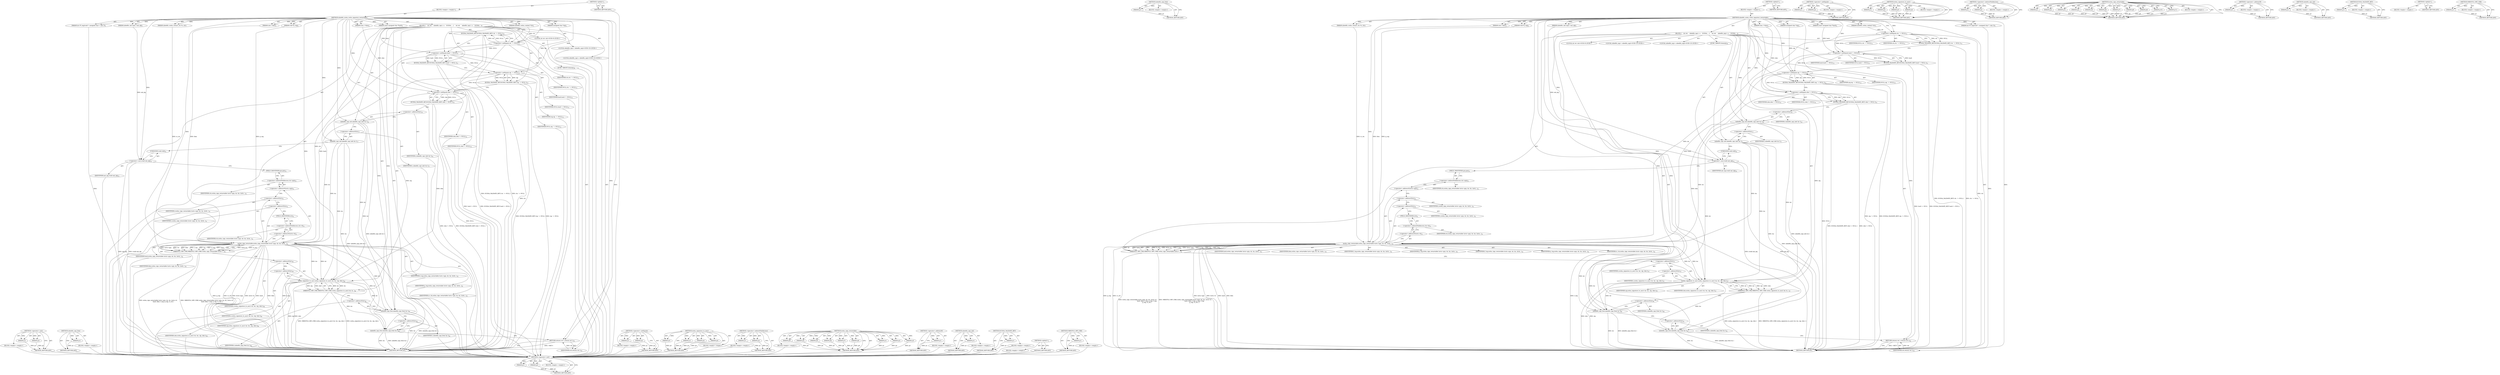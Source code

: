 digraph "MBEDTLS_MPI_CHK" {
vulnerable_133 [label=<(METHOD,&lt;operator&gt;.cast)>];
vulnerable_134 [label=<(PARAM,p1)>];
vulnerable_135 [label=<(PARAM,p2)>];
vulnerable_136 [label=<(BLOCK,&lt;empty&gt;,&lt;empty&gt;)>];
vulnerable_137 [label=<(METHOD_RETURN,ANY)>];
vulnerable_166 [label=<(METHOD,mbedtls_mpi_free)>];
vulnerable_167 [label=<(PARAM,p1)>];
vulnerable_168 [label=<(BLOCK,&lt;empty&gt;,&lt;empty&gt;)>];
vulnerable_169 [label=<(METHOD_RETURN,ANY)>];
vulnerable_6 [label=<(METHOD,&lt;global&gt;)<SUB>1</SUB>>];
vulnerable_7 [label=<(BLOCK,&lt;empty&gt;,&lt;empty&gt;)<SUB>1</SUB>>];
vulnerable_8 [label=<(METHOD,mbedtls_ecdsa_write_signature_restartable)<SUB>1</SUB>>];
vulnerable_9 [label=<(PARAM,mbedtls_ecdsa_context *ctx)<SUB>1</SUB>>];
vulnerable_10 [label=<(PARAM,mbedtls_md_type_t md_alg)<SUB>2</SUB>>];
vulnerable_11 [label=<(PARAM,const unsigned char *hash)<SUB>3</SUB>>];
vulnerable_12 [label=<(PARAM,size_t hlen)<SUB>3</SUB>>];
vulnerable_13 [label=<(PARAM,unsigned char *sig)<SUB>4</SUB>>];
vulnerable_14 [label=<(PARAM,size_t *slen)<SUB>4</SUB>>];
vulnerable_15 [label=<(PARAM,int (*f_rng)(void *, unsigned char *, size_t))<SUB>5</SUB>>];
vulnerable_16 [label=<(PARAM,void *p_rng)<SUB>6</SUB>>];
vulnerable_17 [label=<(PARAM,mbedtls_ecdsa_restart_ctx *rs_ctx)<SUB>7</SUB>>];
vulnerable_18 [label=<(BLOCK,{
    int ret;
    mbedtls_mpi r, s;
    ECDSA_...,{
    int ret;
    mbedtls_mpi r, s;
    ECDSA_...)<SUB>8</SUB>>];
vulnerable_19 [label="<(LOCAL,int ret: int)<SUB>9</SUB>>"];
vulnerable_20 [label="<(LOCAL,mbedtls_mpi r: mbedtls_mpi)<SUB>10</SUB>>"];
vulnerable_21 [label="<(LOCAL,mbedtls_mpi s: mbedtls_mpi)<SUB>10</SUB>>"];
vulnerable_22 [label=<(ECDSA_VALIDATE_RET,ECDSA_VALIDATE_RET( ctx  != NULL ))<SUB>11</SUB>>];
vulnerable_23 [label=<(&lt;operator&gt;.notEquals,ctx  != NULL)<SUB>11</SUB>>];
vulnerable_24 [label=<(IDENTIFIER,ctx,ctx  != NULL)<SUB>11</SUB>>];
vulnerable_25 [label=<(IDENTIFIER,NULL,ctx  != NULL)<SUB>11</SUB>>];
vulnerable_26 [label=<(ECDSA_VALIDATE_RET,ECDSA_VALIDATE_RET( hash != NULL ))<SUB>12</SUB>>];
vulnerable_27 [label=<(&lt;operator&gt;.notEquals,hash != NULL)<SUB>12</SUB>>];
vulnerable_28 [label=<(IDENTIFIER,hash,hash != NULL)<SUB>12</SUB>>];
vulnerable_29 [label=<(IDENTIFIER,NULL,hash != NULL)<SUB>12</SUB>>];
vulnerable_30 [label=<(ECDSA_VALIDATE_RET,ECDSA_VALIDATE_RET( sig  != NULL ))<SUB>13</SUB>>];
vulnerable_31 [label=<(&lt;operator&gt;.notEquals,sig  != NULL)<SUB>13</SUB>>];
vulnerable_32 [label=<(IDENTIFIER,sig,sig  != NULL)<SUB>13</SUB>>];
vulnerable_33 [label=<(IDENTIFIER,NULL,sig  != NULL)<SUB>13</SUB>>];
vulnerable_34 [label=<(ECDSA_VALIDATE_RET,ECDSA_VALIDATE_RET( slen != NULL ))<SUB>14</SUB>>];
vulnerable_35 [label=<(&lt;operator&gt;.notEquals,slen != NULL)<SUB>14</SUB>>];
vulnerable_36 [label=<(IDENTIFIER,slen,slen != NULL)<SUB>14</SUB>>];
vulnerable_37 [label=<(IDENTIFIER,NULL,slen != NULL)<SUB>14</SUB>>];
vulnerable_38 [label=<(mbedtls_mpi_init,mbedtls_mpi_init( &amp;r ))<SUB>16</SUB>>];
vulnerable_39 [label=<(&lt;operator&gt;.addressOf,&amp;r)<SUB>16</SUB>>];
vulnerable_40 [label=<(IDENTIFIER,r,mbedtls_mpi_init( &amp;r ))<SUB>16</SUB>>];
vulnerable_41 [label=<(mbedtls_mpi_init,mbedtls_mpi_init( &amp;s ))<SUB>17</SUB>>];
vulnerable_42 [label=<(&lt;operator&gt;.addressOf,&amp;s)<SUB>17</SUB>>];
vulnerable_43 [label=<(IDENTIFIER,s,mbedtls_mpi_init( &amp;s ))<SUB>17</SUB>>];
vulnerable_44 [label=<(&lt;operator&gt;.cast,(void) md_alg)<SUB>25</SUB>>];
vulnerable_45 [label=<(UNKNOWN,void,void)<SUB>25</SUB>>];
vulnerable_46 [label=<(IDENTIFIER,md_alg,(void) md_alg)<SUB>25</SUB>>];
vulnerable_47 [label=<(MBEDTLS_MPI_CHK,MBEDTLS_MPI_CHK( ecdsa_sign_restartable( &amp;ctx-&gt;...)<SUB>31</SUB>>];
vulnerable_48 [label=<(ecdsa_sign_restartable,ecdsa_sign_restartable( &amp;ctx-&gt;grp, &amp;r, &amp;s, &amp;ctx...)<SUB>31</SUB>>];
vulnerable_49 [label=<(&lt;operator&gt;.addressOf,&amp;ctx-&gt;grp)<SUB>31</SUB>>];
vulnerable_50 [label=<(&lt;operator&gt;.indirectFieldAccess,ctx-&gt;grp)<SUB>31</SUB>>];
vulnerable_51 [label=<(IDENTIFIER,ctx,ecdsa_sign_restartable( &amp;ctx-&gt;grp, &amp;r, &amp;s, &amp;ctx...)<SUB>31</SUB>>];
vulnerable_52 [label=<(FIELD_IDENTIFIER,grp,grp)<SUB>31</SUB>>];
vulnerable_53 [label=<(&lt;operator&gt;.addressOf,&amp;r)<SUB>31</SUB>>];
vulnerable_54 [label=<(IDENTIFIER,r,ecdsa_sign_restartable( &amp;ctx-&gt;grp, &amp;r, &amp;s, &amp;ctx...)<SUB>31</SUB>>];
vulnerable_55 [label=<(&lt;operator&gt;.addressOf,&amp;s)<SUB>31</SUB>>];
vulnerable_56 [label=<(IDENTIFIER,s,ecdsa_sign_restartable( &amp;ctx-&gt;grp, &amp;r, &amp;s, &amp;ctx...)<SUB>31</SUB>>];
vulnerable_57 [label=<(&lt;operator&gt;.addressOf,&amp;ctx-&gt;d)<SUB>31</SUB>>];
vulnerable_58 [label=<(&lt;operator&gt;.indirectFieldAccess,ctx-&gt;d)<SUB>31</SUB>>];
vulnerable_59 [label=<(IDENTIFIER,ctx,ecdsa_sign_restartable( &amp;ctx-&gt;grp, &amp;r, &amp;s, &amp;ctx...)<SUB>31</SUB>>];
vulnerable_60 [label=<(FIELD_IDENTIFIER,d,d)<SUB>31</SUB>>];
vulnerable_61 [label=<(IDENTIFIER,hash,ecdsa_sign_restartable( &amp;ctx-&gt;grp, &amp;r, &amp;s, &amp;ctx...)<SUB>32</SUB>>];
vulnerable_62 [label=<(IDENTIFIER,hlen,ecdsa_sign_restartable( &amp;ctx-&gt;grp, &amp;r, &amp;s, &amp;ctx...)<SUB>32</SUB>>];
vulnerable_63 [label=<(IDENTIFIER,f_rng,ecdsa_sign_restartable( &amp;ctx-&gt;grp, &amp;r, &amp;s, &amp;ctx...)<SUB>32</SUB>>];
vulnerable_64 [label=<(IDENTIFIER,p_rng,ecdsa_sign_restartable( &amp;ctx-&gt;grp, &amp;r, &amp;s, &amp;ctx...)<SUB>32</SUB>>];
vulnerable_65 [label=<(IDENTIFIER,rs_ctx,ecdsa_sign_restartable( &amp;ctx-&gt;grp, &amp;r, &amp;s, &amp;ctx...)<SUB>32</SUB>>];
vulnerable_66 [label=<(MBEDTLS_MPI_CHK,MBEDTLS_MPI_CHK( ecdsa_signature_to_asn1( &amp;r, &amp;...)<SUB>36</SUB>>];
vulnerable_67 [label=<(ecdsa_signature_to_asn1,ecdsa_signature_to_asn1( &amp;r, &amp;s, sig, slen ))<SUB>36</SUB>>];
vulnerable_68 [label=<(&lt;operator&gt;.addressOf,&amp;r)<SUB>36</SUB>>];
vulnerable_69 [label=<(IDENTIFIER,r,ecdsa_signature_to_asn1( &amp;r, &amp;s, sig, slen ))<SUB>36</SUB>>];
vulnerable_70 [label=<(&lt;operator&gt;.addressOf,&amp;s)<SUB>36</SUB>>];
vulnerable_71 [label=<(IDENTIFIER,s,ecdsa_signature_to_asn1( &amp;r, &amp;s, sig, slen ))<SUB>36</SUB>>];
vulnerable_72 [label=<(IDENTIFIER,sig,ecdsa_signature_to_asn1( &amp;r, &amp;s, sig, slen ))<SUB>36</SUB>>];
vulnerable_73 [label=<(IDENTIFIER,slen,ecdsa_signature_to_asn1( &amp;r, &amp;s, sig, slen ))<SUB>36</SUB>>];
vulnerable_74 [label=<(JUMP_TARGET,cleanup)<SUB>38</SUB>>];
vulnerable_75 [label=<(mbedtls_mpi_free,mbedtls_mpi_free( &amp;r ))<SUB>39</SUB>>];
vulnerable_76 [label=<(&lt;operator&gt;.addressOf,&amp;r)<SUB>39</SUB>>];
vulnerable_77 [label=<(IDENTIFIER,r,mbedtls_mpi_free( &amp;r ))<SUB>39</SUB>>];
vulnerable_78 [label=<(mbedtls_mpi_free,mbedtls_mpi_free( &amp;s ))<SUB>40</SUB>>];
vulnerable_79 [label=<(&lt;operator&gt;.addressOf,&amp;s)<SUB>40</SUB>>];
vulnerable_80 [label=<(IDENTIFIER,s,mbedtls_mpi_free( &amp;s ))<SUB>40</SUB>>];
vulnerable_81 [label=<(RETURN,return( ret );,return( ret );)<SUB>42</SUB>>];
vulnerable_82 [label=<(IDENTIFIER,ret,return( ret );)<SUB>42</SUB>>];
vulnerable_83 [label=<(METHOD_RETURN,int)<SUB>1</SUB>>];
vulnerable_85 [label=<(METHOD_RETURN,ANY)<SUB>1</SUB>>];
vulnerable_120 [label=<(METHOD,&lt;operator&gt;.notEquals)>];
vulnerable_121 [label=<(PARAM,p1)>];
vulnerable_122 [label=<(PARAM,p2)>];
vulnerable_123 [label=<(BLOCK,&lt;empty&gt;,&lt;empty&gt;)>];
vulnerable_124 [label=<(METHOD_RETURN,ANY)>];
vulnerable_159 [label=<(METHOD,ecdsa_signature_to_asn1)>];
vulnerable_160 [label=<(PARAM,p1)>];
vulnerable_161 [label=<(PARAM,p2)>];
vulnerable_162 [label=<(PARAM,p3)>];
vulnerable_163 [label=<(PARAM,p4)>];
vulnerable_164 [label=<(BLOCK,&lt;empty&gt;,&lt;empty&gt;)>];
vulnerable_165 [label=<(METHOD_RETURN,ANY)>];
vulnerable_154 [label=<(METHOD,&lt;operator&gt;.indirectFieldAccess)>];
vulnerable_155 [label=<(PARAM,p1)>];
vulnerable_156 [label=<(PARAM,p2)>];
vulnerable_157 [label=<(BLOCK,&lt;empty&gt;,&lt;empty&gt;)>];
vulnerable_158 [label=<(METHOD_RETURN,ANY)>];
vulnerable_142 [label=<(METHOD,ecdsa_sign_restartable)>];
vulnerable_143 [label=<(PARAM,p1)>];
vulnerable_144 [label=<(PARAM,p2)>];
vulnerable_145 [label=<(PARAM,p3)>];
vulnerable_146 [label=<(PARAM,p4)>];
vulnerable_147 [label=<(PARAM,p5)>];
vulnerable_148 [label=<(PARAM,p6)>];
vulnerable_149 [label=<(PARAM,p7)>];
vulnerable_150 [label=<(PARAM,p8)>];
vulnerable_151 [label=<(PARAM,p9)>];
vulnerable_152 [label=<(BLOCK,&lt;empty&gt;,&lt;empty&gt;)>];
vulnerable_153 [label=<(METHOD_RETURN,ANY)>];
vulnerable_129 [label=<(METHOD,&lt;operator&gt;.addressOf)>];
vulnerable_130 [label=<(PARAM,p1)>];
vulnerable_131 [label=<(BLOCK,&lt;empty&gt;,&lt;empty&gt;)>];
vulnerable_132 [label=<(METHOD_RETURN,ANY)>];
vulnerable_125 [label=<(METHOD,mbedtls_mpi_init)>];
vulnerable_126 [label=<(PARAM,p1)>];
vulnerable_127 [label=<(BLOCK,&lt;empty&gt;,&lt;empty&gt;)>];
vulnerable_128 [label=<(METHOD_RETURN,ANY)>];
vulnerable_116 [label=<(METHOD,ECDSA_VALIDATE_RET)>];
vulnerable_117 [label=<(PARAM,p1)>];
vulnerable_118 [label=<(BLOCK,&lt;empty&gt;,&lt;empty&gt;)>];
vulnerable_119 [label=<(METHOD_RETURN,ANY)>];
vulnerable_110 [label=<(METHOD,&lt;global&gt;)<SUB>1</SUB>>];
vulnerable_111 [label=<(BLOCK,&lt;empty&gt;,&lt;empty&gt;)>];
vulnerable_112 [label=<(METHOD_RETURN,ANY)>];
vulnerable_138 [label=<(METHOD,MBEDTLS_MPI_CHK)>];
vulnerable_139 [label=<(PARAM,p1)>];
vulnerable_140 [label=<(BLOCK,&lt;empty&gt;,&lt;empty&gt;)>];
vulnerable_141 [label=<(METHOD_RETURN,ANY)>];
fixed_135 [label=<(METHOD,&lt;operator&gt;.cast)>];
fixed_136 [label=<(PARAM,p1)>];
fixed_137 [label=<(PARAM,p2)>];
fixed_138 [label=<(BLOCK,&lt;empty&gt;,&lt;empty&gt;)>];
fixed_139 [label=<(METHOD_RETURN,ANY)>];
fixed_170 [label=<(METHOD,mbedtls_mpi_free)>];
fixed_171 [label=<(PARAM,p1)>];
fixed_172 [label=<(BLOCK,&lt;empty&gt;,&lt;empty&gt;)>];
fixed_173 [label=<(METHOD_RETURN,ANY)>];
fixed_6 [label=<(METHOD,&lt;global&gt;)<SUB>1</SUB>>];
fixed_7 [label=<(BLOCK,&lt;empty&gt;,&lt;empty&gt;)<SUB>1</SUB>>];
fixed_8 [label=<(METHOD,mbedtls_ecdsa_write_signature_restartable)<SUB>1</SUB>>];
fixed_9 [label=<(PARAM,mbedtls_ecdsa_context *ctx)<SUB>1</SUB>>];
fixed_10 [label=<(PARAM,mbedtls_md_type_t md_alg)<SUB>2</SUB>>];
fixed_11 [label=<(PARAM,const unsigned char *hash)<SUB>3</SUB>>];
fixed_12 [label=<(PARAM,size_t hlen)<SUB>3</SUB>>];
fixed_13 [label=<(PARAM,unsigned char *sig)<SUB>4</SUB>>];
fixed_14 [label=<(PARAM,size_t *slen)<SUB>4</SUB>>];
fixed_15 [label=<(PARAM,int (*f_rng)(void *, unsigned char *, size_t))<SUB>5</SUB>>];
fixed_16 [label=<(PARAM,void *p_rng)<SUB>6</SUB>>];
fixed_17 [label=<(PARAM,mbedtls_ecdsa_restart_ctx *rs_ctx)<SUB>7</SUB>>];
fixed_18 [label=<(BLOCK,{
    int ret;
    mbedtls_mpi r, s;
    ECDSA_...,{
    int ret;
    mbedtls_mpi r, s;
    ECDSA_...)<SUB>8</SUB>>];
fixed_19 [label="<(LOCAL,int ret: int)<SUB>9</SUB>>"];
fixed_20 [label="<(LOCAL,mbedtls_mpi r: mbedtls_mpi)<SUB>10</SUB>>"];
fixed_21 [label="<(LOCAL,mbedtls_mpi s: mbedtls_mpi)<SUB>10</SUB>>"];
fixed_22 [label=<(ECDSA_VALIDATE_RET,ECDSA_VALIDATE_RET( ctx  != NULL ))<SUB>11</SUB>>];
fixed_23 [label=<(&lt;operator&gt;.notEquals,ctx  != NULL)<SUB>11</SUB>>];
fixed_24 [label=<(IDENTIFIER,ctx,ctx  != NULL)<SUB>11</SUB>>];
fixed_25 [label=<(IDENTIFIER,NULL,ctx  != NULL)<SUB>11</SUB>>];
fixed_26 [label=<(ECDSA_VALIDATE_RET,ECDSA_VALIDATE_RET( hash != NULL ))<SUB>12</SUB>>];
fixed_27 [label=<(&lt;operator&gt;.notEquals,hash != NULL)<SUB>12</SUB>>];
fixed_28 [label=<(IDENTIFIER,hash,hash != NULL)<SUB>12</SUB>>];
fixed_29 [label=<(IDENTIFIER,NULL,hash != NULL)<SUB>12</SUB>>];
fixed_30 [label=<(ECDSA_VALIDATE_RET,ECDSA_VALIDATE_RET( sig  != NULL ))<SUB>13</SUB>>];
fixed_31 [label=<(&lt;operator&gt;.notEquals,sig  != NULL)<SUB>13</SUB>>];
fixed_32 [label=<(IDENTIFIER,sig,sig  != NULL)<SUB>13</SUB>>];
fixed_33 [label=<(IDENTIFIER,NULL,sig  != NULL)<SUB>13</SUB>>];
fixed_34 [label=<(ECDSA_VALIDATE_RET,ECDSA_VALIDATE_RET( slen != NULL ))<SUB>14</SUB>>];
fixed_35 [label=<(&lt;operator&gt;.notEquals,slen != NULL)<SUB>14</SUB>>];
fixed_36 [label=<(IDENTIFIER,slen,slen != NULL)<SUB>14</SUB>>];
fixed_37 [label=<(IDENTIFIER,NULL,slen != NULL)<SUB>14</SUB>>];
fixed_38 [label=<(mbedtls_mpi_init,mbedtls_mpi_init( &amp;r ))<SUB>16</SUB>>];
fixed_39 [label=<(&lt;operator&gt;.addressOf,&amp;r)<SUB>16</SUB>>];
fixed_40 [label=<(IDENTIFIER,r,mbedtls_mpi_init( &amp;r ))<SUB>16</SUB>>];
fixed_41 [label=<(mbedtls_mpi_init,mbedtls_mpi_init( &amp;s ))<SUB>17</SUB>>];
fixed_42 [label=<(&lt;operator&gt;.addressOf,&amp;s)<SUB>17</SUB>>];
fixed_43 [label=<(IDENTIFIER,s,mbedtls_mpi_init( &amp;s ))<SUB>17</SUB>>];
fixed_44 [label=<(&lt;operator&gt;.cast,(void) md_alg)<SUB>24</SUB>>];
fixed_45 [label=<(UNKNOWN,void,void)<SUB>24</SUB>>];
fixed_46 [label=<(IDENTIFIER,md_alg,(void) md_alg)<SUB>24</SUB>>];
fixed_47 [label=<(MBEDTLS_MPI_CHK,MBEDTLS_MPI_CHK( ecdsa_sign_restartable( &amp;ctx-&gt;...)<SUB>31</SUB>>];
fixed_48 [label=<(ecdsa_sign_restartable,ecdsa_sign_restartable( &amp;ctx-&gt;grp, &amp;r, &amp;s, &amp;ctx...)<SUB>31</SUB>>];
fixed_49 [label=<(&lt;operator&gt;.addressOf,&amp;ctx-&gt;grp)<SUB>31</SUB>>];
fixed_50 [label=<(&lt;operator&gt;.indirectFieldAccess,ctx-&gt;grp)<SUB>31</SUB>>];
fixed_51 [label=<(IDENTIFIER,ctx,ecdsa_sign_restartable( &amp;ctx-&gt;grp, &amp;r, &amp;s, &amp;ctx...)<SUB>31</SUB>>];
fixed_52 [label=<(FIELD_IDENTIFIER,grp,grp)<SUB>31</SUB>>];
fixed_53 [label=<(&lt;operator&gt;.addressOf,&amp;r)<SUB>31</SUB>>];
fixed_54 [label=<(IDENTIFIER,r,ecdsa_sign_restartable( &amp;ctx-&gt;grp, &amp;r, &amp;s, &amp;ctx...)<SUB>31</SUB>>];
fixed_55 [label=<(&lt;operator&gt;.addressOf,&amp;s)<SUB>31</SUB>>];
fixed_56 [label=<(IDENTIFIER,s,ecdsa_sign_restartable( &amp;ctx-&gt;grp, &amp;r, &amp;s, &amp;ctx...)<SUB>31</SUB>>];
fixed_57 [label=<(&lt;operator&gt;.addressOf,&amp;ctx-&gt;d)<SUB>31</SUB>>];
fixed_58 [label=<(&lt;operator&gt;.indirectFieldAccess,ctx-&gt;d)<SUB>31</SUB>>];
fixed_59 [label=<(IDENTIFIER,ctx,ecdsa_sign_restartable( &amp;ctx-&gt;grp, &amp;r, &amp;s, &amp;ctx...)<SUB>31</SUB>>];
fixed_60 [label=<(FIELD_IDENTIFIER,d,d)<SUB>31</SUB>>];
fixed_61 [label=<(IDENTIFIER,hash,ecdsa_sign_restartable( &amp;ctx-&gt;grp, &amp;r, &amp;s, &amp;ctx...)<SUB>32</SUB>>];
fixed_62 [label=<(IDENTIFIER,hlen,ecdsa_sign_restartable( &amp;ctx-&gt;grp, &amp;r, &amp;s, &amp;ctx...)<SUB>32</SUB>>];
fixed_63 [label=<(IDENTIFIER,f_rng,ecdsa_sign_restartable( &amp;ctx-&gt;grp, &amp;r, &amp;s, &amp;ctx...)<SUB>32</SUB>>];
fixed_64 [label=<(IDENTIFIER,p_rng,ecdsa_sign_restartable( &amp;ctx-&gt;grp, &amp;r, &amp;s, &amp;ctx...)<SUB>32</SUB>>];
fixed_65 [label=<(IDENTIFIER,f_rng,ecdsa_sign_restartable( &amp;ctx-&gt;grp, &amp;r, &amp;s, &amp;ctx...)<SUB>32</SUB>>];
fixed_66 [label=<(IDENTIFIER,p_rng,ecdsa_sign_restartable( &amp;ctx-&gt;grp, &amp;r, &amp;s, &amp;ctx...)<SUB>33</SUB>>];
fixed_67 [label=<(IDENTIFIER,rs_ctx,ecdsa_sign_restartable( &amp;ctx-&gt;grp, &amp;r, &amp;s, &amp;ctx...)<SUB>33</SUB>>];
fixed_68 [label=<(MBEDTLS_MPI_CHK,MBEDTLS_MPI_CHK( ecdsa_signature_to_asn1( &amp;r, &amp;...)<SUB>37</SUB>>];
fixed_69 [label=<(ecdsa_signature_to_asn1,ecdsa_signature_to_asn1( &amp;r, &amp;s, sig, slen ))<SUB>37</SUB>>];
fixed_70 [label=<(&lt;operator&gt;.addressOf,&amp;r)<SUB>37</SUB>>];
fixed_71 [label=<(IDENTIFIER,r,ecdsa_signature_to_asn1( &amp;r, &amp;s, sig, slen ))<SUB>37</SUB>>];
fixed_72 [label=<(&lt;operator&gt;.addressOf,&amp;s)<SUB>37</SUB>>];
fixed_73 [label=<(IDENTIFIER,s,ecdsa_signature_to_asn1( &amp;r, &amp;s, sig, slen ))<SUB>37</SUB>>];
fixed_74 [label=<(IDENTIFIER,sig,ecdsa_signature_to_asn1( &amp;r, &amp;s, sig, slen ))<SUB>37</SUB>>];
fixed_75 [label=<(IDENTIFIER,slen,ecdsa_signature_to_asn1( &amp;r, &amp;s, sig, slen ))<SUB>37</SUB>>];
fixed_76 [label=<(JUMP_TARGET,cleanup)<SUB>39</SUB>>];
fixed_77 [label=<(mbedtls_mpi_free,mbedtls_mpi_free( &amp;r ))<SUB>40</SUB>>];
fixed_78 [label=<(&lt;operator&gt;.addressOf,&amp;r)<SUB>40</SUB>>];
fixed_79 [label=<(IDENTIFIER,r,mbedtls_mpi_free( &amp;r ))<SUB>40</SUB>>];
fixed_80 [label=<(mbedtls_mpi_free,mbedtls_mpi_free( &amp;s ))<SUB>41</SUB>>];
fixed_81 [label=<(&lt;operator&gt;.addressOf,&amp;s)<SUB>41</SUB>>];
fixed_82 [label=<(IDENTIFIER,s,mbedtls_mpi_free( &amp;s ))<SUB>41</SUB>>];
fixed_83 [label=<(RETURN,return( ret );,return( ret );)<SUB>43</SUB>>];
fixed_84 [label=<(IDENTIFIER,ret,return( ret );)<SUB>43</SUB>>];
fixed_85 [label=<(METHOD_RETURN,int)<SUB>1</SUB>>];
fixed_87 [label=<(METHOD_RETURN,ANY)<SUB>1</SUB>>];
fixed_122 [label=<(METHOD,&lt;operator&gt;.notEquals)>];
fixed_123 [label=<(PARAM,p1)>];
fixed_124 [label=<(PARAM,p2)>];
fixed_125 [label=<(BLOCK,&lt;empty&gt;,&lt;empty&gt;)>];
fixed_126 [label=<(METHOD_RETURN,ANY)>];
fixed_163 [label=<(METHOD,ecdsa_signature_to_asn1)>];
fixed_164 [label=<(PARAM,p1)>];
fixed_165 [label=<(PARAM,p2)>];
fixed_166 [label=<(PARAM,p3)>];
fixed_167 [label=<(PARAM,p4)>];
fixed_168 [label=<(BLOCK,&lt;empty&gt;,&lt;empty&gt;)>];
fixed_169 [label=<(METHOD_RETURN,ANY)>];
fixed_158 [label=<(METHOD,&lt;operator&gt;.indirectFieldAccess)>];
fixed_159 [label=<(PARAM,p1)>];
fixed_160 [label=<(PARAM,p2)>];
fixed_161 [label=<(BLOCK,&lt;empty&gt;,&lt;empty&gt;)>];
fixed_162 [label=<(METHOD_RETURN,ANY)>];
fixed_144 [label=<(METHOD,ecdsa_sign_restartable)>];
fixed_145 [label=<(PARAM,p1)>];
fixed_146 [label=<(PARAM,p2)>];
fixed_147 [label=<(PARAM,p3)>];
fixed_148 [label=<(PARAM,p4)>];
fixed_149 [label=<(PARAM,p5)>];
fixed_150 [label=<(PARAM,p6)>];
fixed_151 [label=<(PARAM,p7)>];
fixed_152 [label=<(PARAM,p8)>];
fixed_153 [label=<(PARAM,p9)>];
fixed_154 [label=<(PARAM,p10)>];
fixed_155 [label=<(PARAM,p11)>];
fixed_156 [label=<(BLOCK,&lt;empty&gt;,&lt;empty&gt;)>];
fixed_157 [label=<(METHOD_RETURN,ANY)>];
fixed_131 [label=<(METHOD,&lt;operator&gt;.addressOf)>];
fixed_132 [label=<(PARAM,p1)>];
fixed_133 [label=<(BLOCK,&lt;empty&gt;,&lt;empty&gt;)>];
fixed_134 [label=<(METHOD_RETURN,ANY)>];
fixed_127 [label=<(METHOD,mbedtls_mpi_init)>];
fixed_128 [label=<(PARAM,p1)>];
fixed_129 [label=<(BLOCK,&lt;empty&gt;,&lt;empty&gt;)>];
fixed_130 [label=<(METHOD_RETURN,ANY)>];
fixed_118 [label=<(METHOD,ECDSA_VALIDATE_RET)>];
fixed_119 [label=<(PARAM,p1)>];
fixed_120 [label=<(BLOCK,&lt;empty&gt;,&lt;empty&gt;)>];
fixed_121 [label=<(METHOD_RETURN,ANY)>];
fixed_112 [label=<(METHOD,&lt;global&gt;)<SUB>1</SUB>>];
fixed_113 [label=<(BLOCK,&lt;empty&gt;,&lt;empty&gt;)>];
fixed_114 [label=<(METHOD_RETURN,ANY)>];
fixed_140 [label=<(METHOD,MBEDTLS_MPI_CHK)>];
fixed_141 [label=<(PARAM,p1)>];
fixed_142 [label=<(BLOCK,&lt;empty&gt;,&lt;empty&gt;)>];
fixed_143 [label=<(METHOD_RETURN,ANY)>];
vulnerable_133 -> vulnerable_134  [key=0, label="AST: "];
vulnerable_133 -> vulnerable_134  [key=1, label="DDG: "];
vulnerable_133 -> vulnerable_136  [key=0, label="AST: "];
vulnerable_133 -> vulnerable_135  [key=0, label="AST: "];
vulnerable_133 -> vulnerable_135  [key=1, label="DDG: "];
vulnerable_133 -> vulnerable_137  [key=0, label="AST: "];
vulnerable_133 -> vulnerable_137  [key=1, label="CFG: "];
vulnerable_134 -> vulnerable_137  [key=0, label="DDG: p1"];
vulnerable_135 -> vulnerable_137  [key=0, label="DDG: p2"];
vulnerable_136 -> fixed_135  [key=0];
vulnerable_137 -> fixed_135  [key=0];
vulnerable_166 -> vulnerable_167  [key=0, label="AST: "];
vulnerable_166 -> vulnerable_167  [key=1, label="DDG: "];
vulnerable_166 -> vulnerable_168  [key=0, label="AST: "];
vulnerable_166 -> vulnerable_169  [key=0, label="AST: "];
vulnerable_166 -> vulnerable_169  [key=1, label="CFG: "];
vulnerable_167 -> vulnerable_169  [key=0, label="DDG: p1"];
vulnerable_168 -> fixed_135  [key=0];
vulnerable_169 -> fixed_135  [key=0];
vulnerable_6 -> vulnerable_7  [key=0, label="AST: "];
vulnerable_6 -> vulnerable_85  [key=0, label="AST: "];
vulnerable_6 -> vulnerable_85  [key=1, label="CFG: "];
vulnerable_7 -> vulnerable_8  [key=0, label="AST: "];
vulnerable_8 -> vulnerable_9  [key=0, label="AST: "];
vulnerable_8 -> vulnerable_9  [key=1, label="DDG: "];
vulnerable_8 -> vulnerable_10  [key=0, label="AST: "];
vulnerable_8 -> vulnerable_10  [key=1, label="DDG: "];
vulnerable_8 -> vulnerable_11  [key=0, label="AST: "];
vulnerable_8 -> vulnerable_11  [key=1, label="DDG: "];
vulnerable_8 -> vulnerable_12  [key=0, label="AST: "];
vulnerable_8 -> vulnerable_12  [key=1, label="DDG: "];
vulnerable_8 -> vulnerable_13  [key=0, label="AST: "];
vulnerable_8 -> vulnerable_13  [key=1, label="DDG: "];
vulnerable_8 -> vulnerable_14  [key=0, label="AST: "];
vulnerable_8 -> vulnerable_14  [key=1, label="DDG: "];
vulnerable_8 -> vulnerable_15  [key=0, label="AST: "];
vulnerable_8 -> vulnerable_15  [key=1, label="DDG: "];
vulnerable_8 -> vulnerable_16  [key=0, label="AST: "];
vulnerable_8 -> vulnerable_16  [key=1, label="DDG: "];
vulnerable_8 -> vulnerable_17  [key=0, label="AST: "];
vulnerable_8 -> vulnerable_17  [key=1, label="DDG: "];
vulnerable_8 -> vulnerable_18  [key=0, label="AST: "];
vulnerable_8 -> vulnerable_83  [key=0, label="AST: "];
vulnerable_8 -> vulnerable_23  [key=0, label="CFG: "];
vulnerable_8 -> vulnerable_23  [key=1, label="DDG: "];
vulnerable_8 -> vulnerable_44  [key=0, label="DDG: "];
vulnerable_8 -> vulnerable_81  [key=0, label="DDG: "];
vulnerable_8 -> vulnerable_38  [key=0, label="DDG: "];
vulnerable_8 -> vulnerable_41  [key=0, label="DDG: "];
vulnerable_8 -> vulnerable_75  [key=0, label="DDG: "];
vulnerable_8 -> vulnerable_78  [key=0, label="DDG: "];
vulnerable_8 -> vulnerable_82  [key=0, label="DDG: "];
vulnerable_8 -> vulnerable_27  [key=0, label="DDG: "];
vulnerable_8 -> vulnerable_31  [key=0, label="DDG: "];
vulnerable_8 -> vulnerable_35  [key=0, label="DDG: "];
vulnerable_8 -> vulnerable_48  [key=0, label="DDG: "];
vulnerable_8 -> vulnerable_67  [key=0, label="DDG: "];
vulnerable_9 -> vulnerable_23  [key=0, label="DDG: ctx"];
vulnerable_10 -> vulnerable_44  [key=0, label="DDG: md_alg"];
vulnerable_11 -> vulnerable_27  [key=0, label="DDG: hash"];
vulnerable_12 -> vulnerable_48  [key=0, label="DDG: hlen"];
vulnerable_13 -> vulnerable_31  [key=0, label="DDG: sig"];
vulnerable_14 -> vulnerable_35  [key=0, label="DDG: slen"];
vulnerable_15 -> vulnerable_83  [key=0, label="DDG: "];
vulnerable_16 -> vulnerable_48  [key=0, label="DDG: p_rng"];
vulnerable_17 -> vulnerable_48  [key=0, label="DDG: rs_ctx"];
vulnerable_18 -> vulnerable_19  [key=0, label="AST: "];
vulnerable_18 -> vulnerable_20  [key=0, label="AST: "];
vulnerable_18 -> vulnerable_21  [key=0, label="AST: "];
vulnerable_18 -> vulnerable_22  [key=0, label="AST: "];
vulnerable_18 -> vulnerable_26  [key=0, label="AST: "];
vulnerable_18 -> vulnerable_30  [key=0, label="AST: "];
vulnerable_18 -> vulnerable_34  [key=0, label="AST: "];
vulnerable_18 -> vulnerable_38  [key=0, label="AST: "];
vulnerable_18 -> vulnerable_41  [key=0, label="AST: "];
vulnerable_18 -> vulnerable_44  [key=0, label="AST: "];
vulnerable_18 -> vulnerable_47  [key=0, label="AST: "];
vulnerable_18 -> vulnerable_66  [key=0, label="AST: "];
vulnerable_18 -> vulnerable_74  [key=0, label="AST: "];
vulnerable_18 -> vulnerable_75  [key=0, label="AST: "];
vulnerable_18 -> vulnerable_78  [key=0, label="AST: "];
vulnerable_18 -> vulnerable_81  [key=0, label="AST: "];
vulnerable_19 -> fixed_135  [key=0];
vulnerable_20 -> fixed_135  [key=0];
vulnerable_21 -> fixed_135  [key=0];
vulnerable_22 -> vulnerable_23  [key=0, label="AST: "];
vulnerable_22 -> vulnerable_27  [key=0, label="CFG: "];
vulnerable_22 -> vulnerable_83  [key=0, label="DDG: ctx  != NULL"];
vulnerable_22 -> vulnerable_83  [key=1, label="DDG: ECDSA_VALIDATE_RET( ctx  != NULL )"];
vulnerable_23 -> vulnerable_24  [key=0, label="AST: "];
vulnerable_23 -> vulnerable_25  [key=0, label="AST: "];
vulnerable_23 -> vulnerable_22  [key=0, label="CFG: "];
vulnerable_23 -> vulnerable_22  [key=1, label="DDG: ctx"];
vulnerable_23 -> vulnerable_22  [key=2, label="DDG: NULL"];
vulnerable_23 -> vulnerable_83  [key=0, label="DDG: ctx"];
vulnerable_23 -> vulnerable_27  [key=0, label="DDG: NULL"];
vulnerable_23 -> vulnerable_48  [key=0, label="DDG: ctx"];
vulnerable_24 -> fixed_135  [key=0];
vulnerable_25 -> fixed_135  [key=0];
vulnerable_26 -> vulnerable_27  [key=0, label="AST: "];
vulnerable_26 -> vulnerable_31  [key=0, label="CFG: "];
vulnerable_26 -> vulnerable_83  [key=0, label="DDG: hash != NULL"];
vulnerable_26 -> vulnerable_83  [key=1, label="DDG: ECDSA_VALIDATE_RET( hash != NULL )"];
vulnerable_27 -> vulnerable_28  [key=0, label="AST: "];
vulnerable_27 -> vulnerable_29  [key=0, label="AST: "];
vulnerable_27 -> vulnerable_26  [key=0, label="CFG: "];
vulnerable_27 -> vulnerable_26  [key=1, label="DDG: hash"];
vulnerable_27 -> vulnerable_26  [key=2, label="DDG: NULL"];
vulnerable_27 -> vulnerable_31  [key=0, label="DDG: NULL"];
vulnerable_27 -> vulnerable_48  [key=0, label="DDG: hash"];
vulnerable_28 -> fixed_135  [key=0];
vulnerable_29 -> fixed_135  [key=0];
vulnerable_30 -> vulnerable_31  [key=0, label="AST: "];
vulnerable_30 -> vulnerable_35  [key=0, label="CFG: "];
vulnerable_30 -> vulnerable_83  [key=0, label="DDG: sig  != NULL"];
vulnerable_30 -> vulnerable_83  [key=1, label="DDG: ECDSA_VALIDATE_RET( sig  != NULL )"];
vulnerable_31 -> vulnerable_32  [key=0, label="AST: "];
vulnerable_31 -> vulnerable_33  [key=0, label="AST: "];
vulnerable_31 -> vulnerable_30  [key=0, label="CFG: "];
vulnerable_31 -> vulnerable_30  [key=1, label="DDG: sig"];
vulnerable_31 -> vulnerable_30  [key=2, label="DDG: NULL"];
vulnerable_31 -> vulnerable_35  [key=0, label="DDG: NULL"];
vulnerable_31 -> vulnerable_67  [key=0, label="DDG: sig"];
vulnerable_32 -> fixed_135  [key=0];
vulnerable_33 -> fixed_135  [key=0];
vulnerable_34 -> vulnerable_35  [key=0, label="AST: "];
vulnerable_34 -> vulnerable_39  [key=0, label="CFG: "];
vulnerable_34 -> vulnerable_83  [key=0, label="DDG: slen != NULL"];
vulnerable_34 -> vulnerable_83  [key=1, label="DDG: ECDSA_VALIDATE_RET( slen != NULL )"];
vulnerable_35 -> vulnerable_36  [key=0, label="AST: "];
vulnerable_35 -> vulnerable_37  [key=0, label="AST: "];
vulnerable_35 -> vulnerable_34  [key=0, label="CFG: "];
vulnerable_35 -> vulnerable_34  [key=1, label="DDG: slen"];
vulnerable_35 -> vulnerable_34  [key=2, label="DDG: NULL"];
vulnerable_35 -> vulnerable_83  [key=0, label="DDG: NULL"];
vulnerable_35 -> vulnerable_67  [key=0, label="DDG: slen"];
vulnerable_36 -> fixed_135  [key=0];
vulnerable_37 -> fixed_135  [key=0];
vulnerable_38 -> vulnerable_39  [key=0, label="AST: "];
vulnerable_38 -> vulnerable_42  [key=0, label="CFG: "];
vulnerable_38 -> vulnerable_83  [key=0, label="DDG: mbedtls_mpi_init( &amp;r )"];
vulnerable_38 -> vulnerable_75  [key=0, label="DDG: &amp;r"];
vulnerable_38 -> vulnerable_48  [key=0, label="DDG: &amp;r"];
vulnerable_38 -> vulnerable_67  [key=0, label="DDG: &amp;r"];
vulnerable_39 -> vulnerable_40  [key=0, label="AST: "];
vulnerable_39 -> vulnerable_38  [key=0, label="CFG: "];
vulnerable_40 -> fixed_135  [key=0];
vulnerable_41 -> vulnerable_42  [key=0, label="AST: "];
vulnerable_41 -> vulnerable_45  [key=0, label="CFG: "];
vulnerable_41 -> vulnerable_83  [key=0, label="DDG: mbedtls_mpi_init( &amp;s )"];
vulnerable_41 -> vulnerable_78  [key=0, label="DDG: &amp;s"];
vulnerable_41 -> vulnerable_48  [key=0, label="DDG: &amp;s"];
vulnerable_41 -> vulnerable_67  [key=0, label="DDG: &amp;s"];
vulnerable_42 -> vulnerable_43  [key=0, label="AST: "];
vulnerable_42 -> vulnerable_41  [key=0, label="CFG: "];
vulnerable_43 -> fixed_135  [key=0];
vulnerable_44 -> vulnerable_45  [key=0, label="AST: "];
vulnerable_44 -> vulnerable_46  [key=0, label="AST: "];
vulnerable_44 -> vulnerable_52  [key=0, label="CFG: "];
vulnerable_44 -> vulnerable_83  [key=0, label="DDG: md_alg"];
vulnerable_44 -> vulnerable_83  [key=1, label="DDG: (void) md_alg"];
vulnerable_45 -> vulnerable_44  [key=0, label="CFG: "];
vulnerable_46 -> fixed_135  [key=0];
vulnerable_47 -> vulnerable_48  [key=0, label="AST: "];
vulnerable_47 -> vulnerable_68  [key=0, label="CFG: "];
vulnerable_47 -> vulnerable_83  [key=0, label="DDG: ecdsa_sign_restartable( &amp;ctx-&gt;grp, &amp;r, &amp;s, &amp;ctx-&gt;d,
                         hash, hlen, f_rng, p_rng, rs_ctx )"];
vulnerable_47 -> vulnerable_83  [key=1, label="DDG: MBEDTLS_MPI_CHK( ecdsa_sign_restartable( &amp;ctx-&gt;grp, &amp;r, &amp;s, &amp;ctx-&gt;d,
                         hash, hlen, f_rng, p_rng, rs_ctx ) )"];
vulnerable_48 -> vulnerable_49  [key=0, label="AST: "];
vulnerable_48 -> vulnerable_53  [key=0, label="AST: "];
vulnerable_48 -> vulnerable_55  [key=0, label="AST: "];
vulnerable_48 -> vulnerable_57  [key=0, label="AST: "];
vulnerable_48 -> vulnerable_61  [key=0, label="AST: "];
vulnerable_48 -> vulnerable_62  [key=0, label="AST: "];
vulnerable_48 -> vulnerable_63  [key=0, label="AST: "];
vulnerable_48 -> vulnerable_64  [key=0, label="AST: "];
vulnerable_48 -> vulnerable_65  [key=0, label="AST: "];
vulnerable_48 -> vulnerable_47  [key=0, label="CFG: "];
vulnerable_48 -> vulnerable_47  [key=1, label="DDG: &amp;ctx-&gt;d"];
vulnerable_48 -> vulnerable_47  [key=2, label="DDG: rs_ctx"];
vulnerable_48 -> vulnerable_47  [key=3, label="DDG: &amp;ctx-&gt;grp"];
vulnerable_48 -> vulnerable_47  [key=4, label="DDG: &amp;s"];
vulnerable_48 -> vulnerable_47  [key=5, label="DDG: hlen"];
vulnerable_48 -> vulnerable_47  [key=6, label="DDG: f_rng"];
vulnerable_48 -> vulnerable_47  [key=7, label="DDG: &amp;r"];
vulnerable_48 -> vulnerable_47  [key=8, label="DDG: p_rng"];
vulnerable_48 -> vulnerable_47  [key=9, label="DDG: hash"];
vulnerable_48 -> vulnerable_83  [key=0, label="DDG: &amp;ctx-&gt;grp"];
vulnerable_48 -> vulnerable_83  [key=1, label="DDG: &amp;ctx-&gt;d"];
vulnerable_48 -> vulnerable_83  [key=2, label="DDG: hash"];
vulnerable_48 -> vulnerable_83  [key=3, label="DDG: hlen"];
vulnerable_48 -> vulnerable_83  [key=4, label="DDG: p_rng"];
vulnerable_48 -> vulnerable_83  [key=5, label="DDG: rs_ctx"];
vulnerable_48 -> vulnerable_83  [key=6, label="DDG: f_rng"];
vulnerable_48 -> vulnerable_75  [key=0, label="DDG: &amp;r"];
vulnerable_48 -> vulnerable_78  [key=0, label="DDG: &amp;s"];
vulnerable_48 -> vulnerable_67  [key=0, label="DDG: &amp;r"];
vulnerable_48 -> vulnerable_67  [key=1, label="DDG: &amp;s"];
vulnerable_49 -> vulnerable_50  [key=0, label="AST: "];
vulnerable_49 -> vulnerable_53  [key=0, label="CFG: "];
vulnerable_50 -> vulnerable_51  [key=0, label="AST: "];
vulnerable_50 -> vulnerable_52  [key=0, label="AST: "];
vulnerable_50 -> vulnerable_49  [key=0, label="CFG: "];
vulnerable_51 -> fixed_135  [key=0];
vulnerable_52 -> vulnerable_50  [key=0, label="CFG: "];
vulnerable_53 -> vulnerable_54  [key=0, label="AST: "];
vulnerable_53 -> vulnerable_55  [key=0, label="CFG: "];
vulnerable_54 -> fixed_135  [key=0];
vulnerable_55 -> vulnerable_56  [key=0, label="AST: "];
vulnerable_55 -> vulnerable_60  [key=0, label="CFG: "];
vulnerable_56 -> fixed_135  [key=0];
vulnerable_57 -> vulnerable_58  [key=0, label="AST: "];
vulnerable_57 -> vulnerable_48  [key=0, label="CFG: "];
vulnerable_58 -> vulnerable_59  [key=0, label="AST: "];
vulnerable_58 -> vulnerable_60  [key=0, label="AST: "];
vulnerable_58 -> vulnerable_57  [key=0, label="CFG: "];
vulnerable_59 -> fixed_135  [key=0];
vulnerable_60 -> vulnerable_58  [key=0, label="CFG: "];
vulnerable_61 -> fixed_135  [key=0];
vulnerable_62 -> fixed_135  [key=0];
vulnerable_63 -> fixed_135  [key=0];
vulnerable_64 -> fixed_135  [key=0];
vulnerable_65 -> fixed_135  [key=0];
vulnerable_66 -> vulnerable_67  [key=0, label="AST: "];
vulnerable_66 -> vulnerable_76  [key=0, label="CFG: "];
vulnerable_66 -> vulnerable_83  [key=0, label="DDG: ecdsa_signature_to_asn1( &amp;r, &amp;s, sig, slen )"];
vulnerable_66 -> vulnerable_83  [key=1, label="DDG: MBEDTLS_MPI_CHK( ecdsa_signature_to_asn1( &amp;r, &amp;s, sig, slen ) )"];
vulnerable_67 -> vulnerable_68  [key=0, label="AST: "];
vulnerable_67 -> vulnerable_70  [key=0, label="AST: "];
vulnerable_67 -> vulnerable_72  [key=0, label="AST: "];
vulnerable_67 -> vulnerable_73  [key=0, label="AST: "];
vulnerable_67 -> vulnerable_66  [key=0, label="CFG: "];
vulnerable_67 -> vulnerable_66  [key=1, label="DDG: &amp;r"];
vulnerable_67 -> vulnerable_66  [key=2, label="DDG: &amp;s"];
vulnerable_67 -> vulnerable_66  [key=3, label="DDG: sig"];
vulnerable_67 -> vulnerable_66  [key=4, label="DDG: slen"];
vulnerable_67 -> vulnerable_83  [key=0, label="DDG: sig"];
vulnerable_67 -> vulnerable_83  [key=1, label="DDG: slen"];
vulnerable_67 -> vulnerable_75  [key=0, label="DDG: &amp;r"];
vulnerable_67 -> vulnerable_78  [key=0, label="DDG: &amp;s"];
vulnerable_68 -> vulnerable_69  [key=0, label="AST: "];
vulnerable_68 -> vulnerable_70  [key=0, label="CFG: "];
vulnerable_69 -> fixed_135  [key=0];
vulnerable_70 -> vulnerable_71  [key=0, label="AST: "];
vulnerable_70 -> vulnerable_67  [key=0, label="CFG: "];
vulnerable_71 -> fixed_135  [key=0];
vulnerable_72 -> fixed_135  [key=0];
vulnerable_73 -> fixed_135  [key=0];
vulnerable_74 -> fixed_135  [key=0];
vulnerable_75 -> vulnerable_76  [key=0, label="AST: "];
vulnerable_75 -> vulnerable_79  [key=0, label="CFG: "];
vulnerable_75 -> vulnerable_83  [key=0, label="DDG: &amp;r"];
vulnerable_75 -> vulnerable_83  [key=1, label="DDG: mbedtls_mpi_free( &amp;r )"];
vulnerable_76 -> vulnerable_77  [key=0, label="AST: "];
vulnerable_76 -> vulnerable_75  [key=0, label="CFG: "];
vulnerable_77 -> fixed_135  [key=0];
vulnerable_78 -> vulnerable_79  [key=0, label="AST: "];
vulnerable_78 -> vulnerable_81  [key=0, label="CFG: "];
vulnerable_78 -> vulnerable_83  [key=0, label="DDG: &amp;s"];
vulnerable_78 -> vulnerable_83  [key=1, label="DDG: mbedtls_mpi_free( &amp;s )"];
vulnerable_79 -> vulnerable_80  [key=0, label="AST: "];
vulnerable_79 -> vulnerable_78  [key=0, label="CFG: "];
vulnerable_80 -> fixed_135  [key=0];
vulnerable_81 -> vulnerable_82  [key=0, label="AST: "];
vulnerable_81 -> vulnerable_83  [key=0, label="CFG: "];
vulnerable_81 -> vulnerable_83  [key=1, label="DDG: &lt;RET&gt;"];
vulnerable_82 -> vulnerable_81  [key=0, label="DDG: ret"];
vulnerable_83 -> fixed_135  [key=0];
vulnerable_85 -> fixed_135  [key=0];
vulnerable_120 -> vulnerable_121  [key=0, label="AST: "];
vulnerable_120 -> vulnerable_121  [key=1, label="DDG: "];
vulnerable_120 -> vulnerable_123  [key=0, label="AST: "];
vulnerable_120 -> vulnerable_122  [key=0, label="AST: "];
vulnerable_120 -> vulnerable_122  [key=1, label="DDG: "];
vulnerable_120 -> vulnerable_124  [key=0, label="AST: "];
vulnerable_120 -> vulnerable_124  [key=1, label="CFG: "];
vulnerable_121 -> vulnerable_124  [key=0, label="DDG: p1"];
vulnerable_122 -> vulnerable_124  [key=0, label="DDG: p2"];
vulnerable_123 -> fixed_135  [key=0];
vulnerable_124 -> fixed_135  [key=0];
vulnerable_159 -> vulnerable_160  [key=0, label="AST: "];
vulnerable_159 -> vulnerable_160  [key=1, label="DDG: "];
vulnerable_159 -> vulnerable_164  [key=0, label="AST: "];
vulnerable_159 -> vulnerable_161  [key=0, label="AST: "];
vulnerable_159 -> vulnerable_161  [key=1, label="DDG: "];
vulnerable_159 -> vulnerable_165  [key=0, label="AST: "];
vulnerable_159 -> vulnerable_165  [key=1, label="CFG: "];
vulnerable_159 -> vulnerable_162  [key=0, label="AST: "];
vulnerable_159 -> vulnerable_162  [key=1, label="DDG: "];
vulnerable_159 -> vulnerable_163  [key=0, label="AST: "];
vulnerable_159 -> vulnerable_163  [key=1, label="DDG: "];
vulnerable_160 -> vulnerable_165  [key=0, label="DDG: p1"];
vulnerable_161 -> vulnerable_165  [key=0, label="DDG: p2"];
vulnerable_162 -> vulnerable_165  [key=0, label="DDG: p3"];
vulnerable_163 -> vulnerable_165  [key=0, label="DDG: p4"];
vulnerable_164 -> fixed_135  [key=0];
vulnerable_165 -> fixed_135  [key=0];
vulnerable_154 -> vulnerable_155  [key=0, label="AST: "];
vulnerable_154 -> vulnerable_155  [key=1, label="DDG: "];
vulnerable_154 -> vulnerable_157  [key=0, label="AST: "];
vulnerable_154 -> vulnerable_156  [key=0, label="AST: "];
vulnerable_154 -> vulnerable_156  [key=1, label="DDG: "];
vulnerable_154 -> vulnerable_158  [key=0, label="AST: "];
vulnerable_154 -> vulnerable_158  [key=1, label="CFG: "];
vulnerable_155 -> vulnerable_158  [key=0, label="DDG: p1"];
vulnerable_156 -> vulnerable_158  [key=0, label="DDG: p2"];
vulnerable_157 -> fixed_135  [key=0];
vulnerable_158 -> fixed_135  [key=0];
vulnerable_142 -> vulnerable_143  [key=0, label="AST: "];
vulnerable_142 -> vulnerable_143  [key=1, label="DDG: "];
vulnerable_142 -> vulnerable_152  [key=0, label="AST: "];
vulnerable_142 -> vulnerable_144  [key=0, label="AST: "];
vulnerable_142 -> vulnerable_144  [key=1, label="DDG: "];
vulnerable_142 -> vulnerable_153  [key=0, label="AST: "];
vulnerable_142 -> vulnerable_153  [key=1, label="CFG: "];
vulnerable_142 -> vulnerable_145  [key=0, label="AST: "];
vulnerable_142 -> vulnerable_145  [key=1, label="DDG: "];
vulnerable_142 -> vulnerable_146  [key=0, label="AST: "];
vulnerable_142 -> vulnerable_146  [key=1, label="DDG: "];
vulnerable_142 -> vulnerable_147  [key=0, label="AST: "];
vulnerable_142 -> vulnerable_147  [key=1, label="DDG: "];
vulnerable_142 -> vulnerable_148  [key=0, label="AST: "];
vulnerable_142 -> vulnerable_148  [key=1, label="DDG: "];
vulnerable_142 -> vulnerable_149  [key=0, label="AST: "];
vulnerable_142 -> vulnerable_149  [key=1, label="DDG: "];
vulnerable_142 -> vulnerable_150  [key=0, label="AST: "];
vulnerable_142 -> vulnerable_150  [key=1, label="DDG: "];
vulnerable_142 -> vulnerable_151  [key=0, label="AST: "];
vulnerable_142 -> vulnerable_151  [key=1, label="DDG: "];
vulnerable_143 -> vulnerable_153  [key=0, label="DDG: p1"];
vulnerable_144 -> vulnerable_153  [key=0, label="DDG: p2"];
vulnerable_145 -> vulnerable_153  [key=0, label="DDG: p3"];
vulnerable_146 -> vulnerable_153  [key=0, label="DDG: p4"];
vulnerable_147 -> vulnerable_153  [key=0, label="DDG: p5"];
vulnerable_148 -> vulnerable_153  [key=0, label="DDG: p6"];
vulnerable_149 -> vulnerable_153  [key=0, label="DDG: p7"];
vulnerable_150 -> vulnerable_153  [key=0, label="DDG: p8"];
vulnerable_151 -> vulnerable_153  [key=0, label="DDG: p9"];
vulnerable_152 -> fixed_135  [key=0];
vulnerable_153 -> fixed_135  [key=0];
vulnerable_129 -> vulnerable_130  [key=0, label="AST: "];
vulnerable_129 -> vulnerable_130  [key=1, label="DDG: "];
vulnerable_129 -> vulnerable_131  [key=0, label="AST: "];
vulnerable_129 -> vulnerable_132  [key=0, label="AST: "];
vulnerable_129 -> vulnerable_132  [key=1, label="CFG: "];
vulnerable_130 -> vulnerable_132  [key=0, label="DDG: p1"];
vulnerable_131 -> fixed_135  [key=0];
vulnerable_132 -> fixed_135  [key=0];
vulnerable_125 -> vulnerable_126  [key=0, label="AST: "];
vulnerable_125 -> vulnerable_126  [key=1, label="DDG: "];
vulnerable_125 -> vulnerable_127  [key=0, label="AST: "];
vulnerable_125 -> vulnerable_128  [key=0, label="AST: "];
vulnerable_125 -> vulnerable_128  [key=1, label="CFG: "];
vulnerable_126 -> vulnerable_128  [key=0, label="DDG: p1"];
vulnerable_127 -> fixed_135  [key=0];
vulnerable_128 -> fixed_135  [key=0];
vulnerable_116 -> vulnerable_117  [key=0, label="AST: "];
vulnerable_116 -> vulnerable_117  [key=1, label="DDG: "];
vulnerable_116 -> vulnerable_118  [key=0, label="AST: "];
vulnerable_116 -> vulnerable_119  [key=0, label="AST: "];
vulnerable_116 -> vulnerable_119  [key=1, label="CFG: "];
vulnerable_117 -> vulnerable_119  [key=0, label="DDG: p1"];
vulnerable_118 -> fixed_135  [key=0];
vulnerable_119 -> fixed_135  [key=0];
vulnerable_110 -> vulnerable_111  [key=0, label="AST: "];
vulnerable_110 -> vulnerable_112  [key=0, label="AST: "];
vulnerable_110 -> vulnerable_112  [key=1, label="CFG: "];
vulnerable_111 -> fixed_135  [key=0];
vulnerable_112 -> fixed_135  [key=0];
vulnerable_138 -> vulnerable_139  [key=0, label="AST: "];
vulnerable_138 -> vulnerable_139  [key=1, label="DDG: "];
vulnerable_138 -> vulnerable_140  [key=0, label="AST: "];
vulnerable_138 -> vulnerable_141  [key=0, label="AST: "];
vulnerable_138 -> vulnerable_141  [key=1, label="CFG: "];
vulnerable_139 -> vulnerable_141  [key=0, label="DDG: p1"];
vulnerable_140 -> fixed_135  [key=0];
vulnerable_141 -> fixed_135  [key=0];
fixed_135 -> fixed_136  [key=0, label="AST: "];
fixed_135 -> fixed_136  [key=1, label="DDG: "];
fixed_135 -> fixed_138  [key=0, label="AST: "];
fixed_135 -> fixed_137  [key=0, label="AST: "];
fixed_135 -> fixed_137  [key=1, label="DDG: "];
fixed_135 -> fixed_139  [key=0, label="AST: "];
fixed_135 -> fixed_139  [key=1, label="CFG: "];
fixed_136 -> fixed_139  [key=0, label="DDG: p1"];
fixed_137 -> fixed_139  [key=0, label="DDG: p2"];
fixed_170 -> fixed_171  [key=0, label="AST: "];
fixed_170 -> fixed_171  [key=1, label="DDG: "];
fixed_170 -> fixed_172  [key=0, label="AST: "];
fixed_170 -> fixed_173  [key=0, label="AST: "];
fixed_170 -> fixed_173  [key=1, label="CFG: "];
fixed_171 -> fixed_173  [key=0, label="DDG: p1"];
fixed_6 -> fixed_7  [key=0, label="AST: "];
fixed_6 -> fixed_87  [key=0, label="AST: "];
fixed_6 -> fixed_87  [key=1, label="CFG: "];
fixed_7 -> fixed_8  [key=0, label="AST: "];
fixed_8 -> fixed_9  [key=0, label="AST: "];
fixed_8 -> fixed_9  [key=1, label="DDG: "];
fixed_8 -> fixed_10  [key=0, label="AST: "];
fixed_8 -> fixed_10  [key=1, label="DDG: "];
fixed_8 -> fixed_11  [key=0, label="AST: "];
fixed_8 -> fixed_11  [key=1, label="DDG: "];
fixed_8 -> fixed_12  [key=0, label="AST: "];
fixed_8 -> fixed_12  [key=1, label="DDG: "];
fixed_8 -> fixed_13  [key=0, label="AST: "];
fixed_8 -> fixed_13  [key=1, label="DDG: "];
fixed_8 -> fixed_14  [key=0, label="AST: "];
fixed_8 -> fixed_14  [key=1, label="DDG: "];
fixed_8 -> fixed_15  [key=0, label="AST: "];
fixed_8 -> fixed_15  [key=1, label="DDG: "];
fixed_8 -> fixed_16  [key=0, label="AST: "];
fixed_8 -> fixed_16  [key=1, label="DDG: "];
fixed_8 -> fixed_17  [key=0, label="AST: "];
fixed_8 -> fixed_17  [key=1, label="DDG: "];
fixed_8 -> fixed_18  [key=0, label="AST: "];
fixed_8 -> fixed_85  [key=0, label="AST: "];
fixed_8 -> fixed_23  [key=0, label="CFG: "];
fixed_8 -> fixed_23  [key=1, label="DDG: "];
fixed_8 -> fixed_44  [key=0, label="DDG: "];
fixed_8 -> fixed_83  [key=0, label="DDG: "];
fixed_8 -> fixed_38  [key=0, label="DDG: "];
fixed_8 -> fixed_41  [key=0, label="DDG: "];
fixed_8 -> fixed_77  [key=0, label="DDG: "];
fixed_8 -> fixed_80  [key=0, label="DDG: "];
fixed_8 -> fixed_84  [key=0, label="DDG: "];
fixed_8 -> fixed_27  [key=0, label="DDG: "];
fixed_8 -> fixed_31  [key=0, label="DDG: "];
fixed_8 -> fixed_35  [key=0, label="DDG: "];
fixed_8 -> fixed_48  [key=0, label="DDG: "];
fixed_8 -> fixed_69  [key=0, label="DDG: "];
fixed_9 -> fixed_23  [key=0, label="DDG: ctx"];
fixed_10 -> fixed_44  [key=0, label="DDG: md_alg"];
fixed_11 -> fixed_27  [key=0, label="DDG: hash"];
fixed_12 -> fixed_48  [key=0, label="DDG: hlen"];
fixed_13 -> fixed_31  [key=0, label="DDG: sig"];
fixed_14 -> fixed_35  [key=0, label="DDG: slen"];
fixed_15 -> fixed_85  [key=0, label="DDG: "];
fixed_16 -> fixed_48  [key=0, label="DDG: p_rng"];
fixed_17 -> fixed_48  [key=0, label="DDG: rs_ctx"];
fixed_18 -> fixed_19  [key=0, label="AST: "];
fixed_18 -> fixed_20  [key=0, label="AST: "];
fixed_18 -> fixed_21  [key=0, label="AST: "];
fixed_18 -> fixed_22  [key=0, label="AST: "];
fixed_18 -> fixed_26  [key=0, label="AST: "];
fixed_18 -> fixed_30  [key=0, label="AST: "];
fixed_18 -> fixed_34  [key=0, label="AST: "];
fixed_18 -> fixed_38  [key=0, label="AST: "];
fixed_18 -> fixed_41  [key=0, label="AST: "];
fixed_18 -> fixed_44  [key=0, label="AST: "];
fixed_18 -> fixed_47  [key=0, label="AST: "];
fixed_18 -> fixed_68  [key=0, label="AST: "];
fixed_18 -> fixed_76  [key=0, label="AST: "];
fixed_18 -> fixed_77  [key=0, label="AST: "];
fixed_18 -> fixed_80  [key=0, label="AST: "];
fixed_18 -> fixed_83  [key=0, label="AST: "];
fixed_22 -> fixed_23  [key=0, label="AST: "];
fixed_22 -> fixed_27  [key=0, label="CFG: "];
fixed_22 -> fixed_85  [key=0, label="DDG: ctx  != NULL"];
fixed_22 -> fixed_85  [key=1, label="DDG: ECDSA_VALIDATE_RET( ctx  != NULL )"];
fixed_23 -> fixed_24  [key=0, label="AST: "];
fixed_23 -> fixed_25  [key=0, label="AST: "];
fixed_23 -> fixed_22  [key=0, label="CFG: "];
fixed_23 -> fixed_22  [key=1, label="DDG: ctx"];
fixed_23 -> fixed_22  [key=2, label="DDG: NULL"];
fixed_23 -> fixed_85  [key=0, label="DDG: ctx"];
fixed_23 -> fixed_27  [key=0, label="DDG: NULL"];
fixed_23 -> fixed_48  [key=0, label="DDG: ctx"];
fixed_26 -> fixed_27  [key=0, label="AST: "];
fixed_26 -> fixed_31  [key=0, label="CFG: "];
fixed_26 -> fixed_85  [key=0, label="DDG: hash != NULL"];
fixed_26 -> fixed_85  [key=1, label="DDG: ECDSA_VALIDATE_RET( hash != NULL )"];
fixed_27 -> fixed_28  [key=0, label="AST: "];
fixed_27 -> fixed_29  [key=0, label="AST: "];
fixed_27 -> fixed_26  [key=0, label="CFG: "];
fixed_27 -> fixed_26  [key=1, label="DDG: hash"];
fixed_27 -> fixed_26  [key=2, label="DDG: NULL"];
fixed_27 -> fixed_31  [key=0, label="DDG: NULL"];
fixed_27 -> fixed_48  [key=0, label="DDG: hash"];
fixed_30 -> fixed_31  [key=0, label="AST: "];
fixed_30 -> fixed_35  [key=0, label="CFG: "];
fixed_30 -> fixed_85  [key=0, label="DDG: sig  != NULL"];
fixed_30 -> fixed_85  [key=1, label="DDG: ECDSA_VALIDATE_RET( sig  != NULL )"];
fixed_31 -> fixed_32  [key=0, label="AST: "];
fixed_31 -> fixed_33  [key=0, label="AST: "];
fixed_31 -> fixed_30  [key=0, label="CFG: "];
fixed_31 -> fixed_30  [key=1, label="DDG: sig"];
fixed_31 -> fixed_30  [key=2, label="DDG: NULL"];
fixed_31 -> fixed_35  [key=0, label="DDG: NULL"];
fixed_31 -> fixed_69  [key=0, label="DDG: sig"];
fixed_34 -> fixed_35  [key=0, label="AST: "];
fixed_34 -> fixed_39  [key=0, label="CFG: "];
fixed_34 -> fixed_85  [key=0, label="DDG: slen != NULL"];
fixed_34 -> fixed_85  [key=1, label="DDG: ECDSA_VALIDATE_RET( slen != NULL )"];
fixed_35 -> fixed_36  [key=0, label="AST: "];
fixed_35 -> fixed_37  [key=0, label="AST: "];
fixed_35 -> fixed_34  [key=0, label="CFG: "];
fixed_35 -> fixed_34  [key=1, label="DDG: slen"];
fixed_35 -> fixed_34  [key=2, label="DDG: NULL"];
fixed_35 -> fixed_85  [key=0, label="DDG: NULL"];
fixed_35 -> fixed_69  [key=0, label="DDG: slen"];
fixed_38 -> fixed_39  [key=0, label="AST: "];
fixed_38 -> fixed_42  [key=0, label="CFG: "];
fixed_38 -> fixed_85  [key=0, label="DDG: mbedtls_mpi_init( &amp;r )"];
fixed_38 -> fixed_77  [key=0, label="DDG: &amp;r"];
fixed_38 -> fixed_48  [key=0, label="DDG: &amp;r"];
fixed_38 -> fixed_69  [key=0, label="DDG: &amp;r"];
fixed_39 -> fixed_40  [key=0, label="AST: "];
fixed_39 -> fixed_38  [key=0, label="CFG: "];
fixed_41 -> fixed_42  [key=0, label="AST: "];
fixed_41 -> fixed_45  [key=0, label="CFG: "];
fixed_41 -> fixed_85  [key=0, label="DDG: mbedtls_mpi_init( &amp;s )"];
fixed_41 -> fixed_80  [key=0, label="DDG: &amp;s"];
fixed_41 -> fixed_48  [key=0, label="DDG: &amp;s"];
fixed_41 -> fixed_69  [key=0, label="DDG: &amp;s"];
fixed_42 -> fixed_43  [key=0, label="AST: "];
fixed_42 -> fixed_41  [key=0, label="CFG: "];
fixed_44 -> fixed_45  [key=0, label="AST: "];
fixed_44 -> fixed_46  [key=0, label="AST: "];
fixed_44 -> fixed_52  [key=0, label="CFG: "];
fixed_44 -> fixed_85  [key=0, label="DDG: md_alg"];
fixed_44 -> fixed_85  [key=1, label="DDG: (void) md_alg"];
fixed_45 -> fixed_44  [key=0, label="CFG: "];
fixed_47 -> fixed_48  [key=0, label="AST: "];
fixed_47 -> fixed_70  [key=0, label="CFG: "];
fixed_47 -> fixed_85  [key=0, label="DDG: ecdsa_sign_restartable( &amp;ctx-&gt;grp, &amp;r, &amp;s, &amp;ctx-&gt;d,
                                             hash, hlen, f_rng, p_rng, f_rng,
                                             p_rng, rs_ctx )"];
fixed_47 -> fixed_85  [key=1, label="DDG: MBEDTLS_MPI_CHK( ecdsa_sign_restartable( &amp;ctx-&gt;grp, &amp;r, &amp;s, &amp;ctx-&gt;d,
                                             hash, hlen, f_rng, p_rng, f_rng,
                                             p_rng, rs_ctx ) )"];
fixed_48 -> fixed_49  [key=0, label="AST: "];
fixed_48 -> fixed_53  [key=0, label="AST: "];
fixed_48 -> fixed_55  [key=0, label="AST: "];
fixed_48 -> fixed_57  [key=0, label="AST: "];
fixed_48 -> fixed_61  [key=0, label="AST: "];
fixed_48 -> fixed_62  [key=0, label="AST: "];
fixed_48 -> fixed_63  [key=0, label="AST: "];
fixed_48 -> fixed_64  [key=0, label="AST: "];
fixed_48 -> fixed_65  [key=0, label="AST: "];
fixed_48 -> fixed_66  [key=0, label="AST: "];
fixed_48 -> fixed_67  [key=0, label="AST: "];
fixed_48 -> fixed_47  [key=0, label="CFG: "];
fixed_48 -> fixed_47  [key=1, label="DDG: rs_ctx"];
fixed_48 -> fixed_47  [key=2, label="DDG: &amp;ctx-&gt;d"];
fixed_48 -> fixed_47  [key=3, label="DDG: f_rng"];
fixed_48 -> fixed_47  [key=4, label="DDG: &amp;ctx-&gt;grp"];
fixed_48 -> fixed_47  [key=5, label="DDG: p_rng"];
fixed_48 -> fixed_47  [key=6, label="DDG: &amp;s"];
fixed_48 -> fixed_47  [key=7, label="DDG: hlen"];
fixed_48 -> fixed_47  [key=8, label="DDG: &amp;r"];
fixed_48 -> fixed_47  [key=9, label="DDG: hash"];
fixed_48 -> fixed_85  [key=0, label="DDG: &amp;ctx-&gt;grp"];
fixed_48 -> fixed_85  [key=1, label="DDG: &amp;ctx-&gt;d"];
fixed_48 -> fixed_85  [key=2, label="DDG: hash"];
fixed_48 -> fixed_85  [key=3, label="DDG: hlen"];
fixed_48 -> fixed_85  [key=4, label="DDG: f_rng"];
fixed_48 -> fixed_85  [key=5, label="DDG: p_rng"];
fixed_48 -> fixed_85  [key=6, label="DDG: rs_ctx"];
fixed_48 -> fixed_77  [key=0, label="DDG: &amp;r"];
fixed_48 -> fixed_80  [key=0, label="DDG: &amp;s"];
fixed_48 -> fixed_69  [key=0, label="DDG: &amp;r"];
fixed_48 -> fixed_69  [key=1, label="DDG: &amp;s"];
fixed_49 -> fixed_50  [key=0, label="AST: "];
fixed_49 -> fixed_53  [key=0, label="CFG: "];
fixed_50 -> fixed_51  [key=0, label="AST: "];
fixed_50 -> fixed_52  [key=0, label="AST: "];
fixed_50 -> fixed_49  [key=0, label="CFG: "];
fixed_52 -> fixed_50  [key=0, label="CFG: "];
fixed_53 -> fixed_54  [key=0, label="AST: "];
fixed_53 -> fixed_55  [key=0, label="CFG: "];
fixed_55 -> fixed_56  [key=0, label="AST: "];
fixed_55 -> fixed_60  [key=0, label="CFG: "];
fixed_57 -> fixed_58  [key=0, label="AST: "];
fixed_57 -> fixed_48  [key=0, label="CFG: "];
fixed_58 -> fixed_59  [key=0, label="AST: "];
fixed_58 -> fixed_60  [key=0, label="AST: "];
fixed_58 -> fixed_57  [key=0, label="CFG: "];
fixed_60 -> fixed_58  [key=0, label="CFG: "];
fixed_68 -> fixed_69  [key=0, label="AST: "];
fixed_68 -> fixed_78  [key=0, label="CFG: "];
fixed_68 -> fixed_85  [key=0, label="DDG: ecdsa_signature_to_asn1( &amp;r, &amp;s, sig, slen )"];
fixed_68 -> fixed_85  [key=1, label="DDG: MBEDTLS_MPI_CHK( ecdsa_signature_to_asn1( &amp;r, &amp;s, sig, slen ) )"];
fixed_69 -> fixed_70  [key=0, label="AST: "];
fixed_69 -> fixed_72  [key=0, label="AST: "];
fixed_69 -> fixed_74  [key=0, label="AST: "];
fixed_69 -> fixed_75  [key=0, label="AST: "];
fixed_69 -> fixed_68  [key=0, label="CFG: "];
fixed_69 -> fixed_68  [key=1, label="DDG: &amp;r"];
fixed_69 -> fixed_68  [key=2, label="DDG: &amp;s"];
fixed_69 -> fixed_68  [key=3, label="DDG: sig"];
fixed_69 -> fixed_68  [key=4, label="DDG: slen"];
fixed_69 -> fixed_85  [key=0, label="DDG: sig"];
fixed_69 -> fixed_85  [key=1, label="DDG: slen"];
fixed_69 -> fixed_77  [key=0, label="DDG: &amp;r"];
fixed_69 -> fixed_80  [key=0, label="DDG: &amp;s"];
fixed_70 -> fixed_71  [key=0, label="AST: "];
fixed_70 -> fixed_72  [key=0, label="CFG: "];
fixed_72 -> fixed_73  [key=0, label="AST: "];
fixed_72 -> fixed_69  [key=0, label="CFG: "];
fixed_77 -> fixed_78  [key=0, label="AST: "];
fixed_77 -> fixed_81  [key=0, label="CFG: "];
fixed_77 -> fixed_85  [key=0, label="DDG: &amp;r"];
fixed_77 -> fixed_85  [key=1, label="DDG: mbedtls_mpi_free( &amp;r )"];
fixed_78 -> fixed_79  [key=0, label="AST: "];
fixed_78 -> fixed_77  [key=0, label="CFG: "];
fixed_80 -> fixed_81  [key=0, label="AST: "];
fixed_80 -> fixed_83  [key=0, label="CFG: "];
fixed_80 -> fixed_85  [key=0, label="DDG: &amp;s"];
fixed_80 -> fixed_85  [key=1, label="DDG: mbedtls_mpi_free( &amp;s )"];
fixed_81 -> fixed_82  [key=0, label="AST: "];
fixed_81 -> fixed_80  [key=0, label="CFG: "];
fixed_83 -> fixed_84  [key=0, label="AST: "];
fixed_83 -> fixed_85  [key=0, label="CFG: "];
fixed_83 -> fixed_85  [key=1, label="DDG: &lt;RET&gt;"];
fixed_84 -> fixed_83  [key=0, label="DDG: ret"];
fixed_122 -> fixed_123  [key=0, label="AST: "];
fixed_122 -> fixed_123  [key=1, label="DDG: "];
fixed_122 -> fixed_125  [key=0, label="AST: "];
fixed_122 -> fixed_124  [key=0, label="AST: "];
fixed_122 -> fixed_124  [key=1, label="DDG: "];
fixed_122 -> fixed_126  [key=0, label="AST: "];
fixed_122 -> fixed_126  [key=1, label="CFG: "];
fixed_123 -> fixed_126  [key=0, label="DDG: p1"];
fixed_124 -> fixed_126  [key=0, label="DDG: p2"];
fixed_163 -> fixed_164  [key=0, label="AST: "];
fixed_163 -> fixed_164  [key=1, label="DDG: "];
fixed_163 -> fixed_168  [key=0, label="AST: "];
fixed_163 -> fixed_165  [key=0, label="AST: "];
fixed_163 -> fixed_165  [key=1, label="DDG: "];
fixed_163 -> fixed_169  [key=0, label="AST: "];
fixed_163 -> fixed_169  [key=1, label="CFG: "];
fixed_163 -> fixed_166  [key=0, label="AST: "];
fixed_163 -> fixed_166  [key=1, label="DDG: "];
fixed_163 -> fixed_167  [key=0, label="AST: "];
fixed_163 -> fixed_167  [key=1, label="DDG: "];
fixed_164 -> fixed_169  [key=0, label="DDG: p1"];
fixed_165 -> fixed_169  [key=0, label="DDG: p2"];
fixed_166 -> fixed_169  [key=0, label="DDG: p3"];
fixed_167 -> fixed_169  [key=0, label="DDG: p4"];
fixed_158 -> fixed_159  [key=0, label="AST: "];
fixed_158 -> fixed_159  [key=1, label="DDG: "];
fixed_158 -> fixed_161  [key=0, label="AST: "];
fixed_158 -> fixed_160  [key=0, label="AST: "];
fixed_158 -> fixed_160  [key=1, label="DDG: "];
fixed_158 -> fixed_162  [key=0, label="AST: "];
fixed_158 -> fixed_162  [key=1, label="CFG: "];
fixed_159 -> fixed_162  [key=0, label="DDG: p1"];
fixed_160 -> fixed_162  [key=0, label="DDG: p2"];
fixed_144 -> fixed_145  [key=0, label="AST: "];
fixed_144 -> fixed_145  [key=1, label="DDG: "];
fixed_144 -> fixed_156  [key=0, label="AST: "];
fixed_144 -> fixed_146  [key=0, label="AST: "];
fixed_144 -> fixed_146  [key=1, label="DDG: "];
fixed_144 -> fixed_157  [key=0, label="AST: "];
fixed_144 -> fixed_157  [key=1, label="CFG: "];
fixed_144 -> fixed_147  [key=0, label="AST: "];
fixed_144 -> fixed_147  [key=1, label="DDG: "];
fixed_144 -> fixed_148  [key=0, label="AST: "];
fixed_144 -> fixed_148  [key=1, label="DDG: "];
fixed_144 -> fixed_149  [key=0, label="AST: "];
fixed_144 -> fixed_149  [key=1, label="DDG: "];
fixed_144 -> fixed_150  [key=0, label="AST: "];
fixed_144 -> fixed_150  [key=1, label="DDG: "];
fixed_144 -> fixed_151  [key=0, label="AST: "];
fixed_144 -> fixed_151  [key=1, label="DDG: "];
fixed_144 -> fixed_152  [key=0, label="AST: "];
fixed_144 -> fixed_152  [key=1, label="DDG: "];
fixed_144 -> fixed_153  [key=0, label="AST: "];
fixed_144 -> fixed_153  [key=1, label="DDG: "];
fixed_144 -> fixed_154  [key=0, label="AST: "];
fixed_144 -> fixed_154  [key=1, label="DDG: "];
fixed_144 -> fixed_155  [key=0, label="AST: "];
fixed_144 -> fixed_155  [key=1, label="DDG: "];
fixed_145 -> fixed_157  [key=0, label="DDG: p1"];
fixed_146 -> fixed_157  [key=0, label="DDG: p2"];
fixed_147 -> fixed_157  [key=0, label="DDG: p3"];
fixed_148 -> fixed_157  [key=0, label="DDG: p4"];
fixed_149 -> fixed_157  [key=0, label="DDG: p5"];
fixed_150 -> fixed_157  [key=0, label="DDG: p6"];
fixed_151 -> fixed_157  [key=0, label="DDG: p7"];
fixed_152 -> fixed_157  [key=0, label="DDG: p8"];
fixed_153 -> fixed_157  [key=0, label="DDG: p9"];
fixed_154 -> fixed_157  [key=0, label="DDG: p10"];
fixed_155 -> fixed_157  [key=0, label="DDG: p11"];
fixed_131 -> fixed_132  [key=0, label="AST: "];
fixed_131 -> fixed_132  [key=1, label="DDG: "];
fixed_131 -> fixed_133  [key=0, label="AST: "];
fixed_131 -> fixed_134  [key=0, label="AST: "];
fixed_131 -> fixed_134  [key=1, label="CFG: "];
fixed_132 -> fixed_134  [key=0, label="DDG: p1"];
fixed_127 -> fixed_128  [key=0, label="AST: "];
fixed_127 -> fixed_128  [key=1, label="DDG: "];
fixed_127 -> fixed_129  [key=0, label="AST: "];
fixed_127 -> fixed_130  [key=0, label="AST: "];
fixed_127 -> fixed_130  [key=1, label="CFG: "];
fixed_128 -> fixed_130  [key=0, label="DDG: p1"];
fixed_118 -> fixed_119  [key=0, label="AST: "];
fixed_118 -> fixed_119  [key=1, label="DDG: "];
fixed_118 -> fixed_120  [key=0, label="AST: "];
fixed_118 -> fixed_121  [key=0, label="AST: "];
fixed_118 -> fixed_121  [key=1, label="CFG: "];
fixed_119 -> fixed_121  [key=0, label="DDG: p1"];
fixed_112 -> fixed_113  [key=0, label="AST: "];
fixed_112 -> fixed_114  [key=0, label="AST: "];
fixed_112 -> fixed_114  [key=1, label="CFG: "];
fixed_140 -> fixed_141  [key=0, label="AST: "];
fixed_140 -> fixed_141  [key=1, label="DDG: "];
fixed_140 -> fixed_142  [key=0, label="AST: "];
fixed_140 -> fixed_143  [key=0, label="AST: "];
fixed_140 -> fixed_143  [key=1, label="CFG: "];
fixed_141 -> fixed_143  [key=0, label="DDG: p1"];
}
